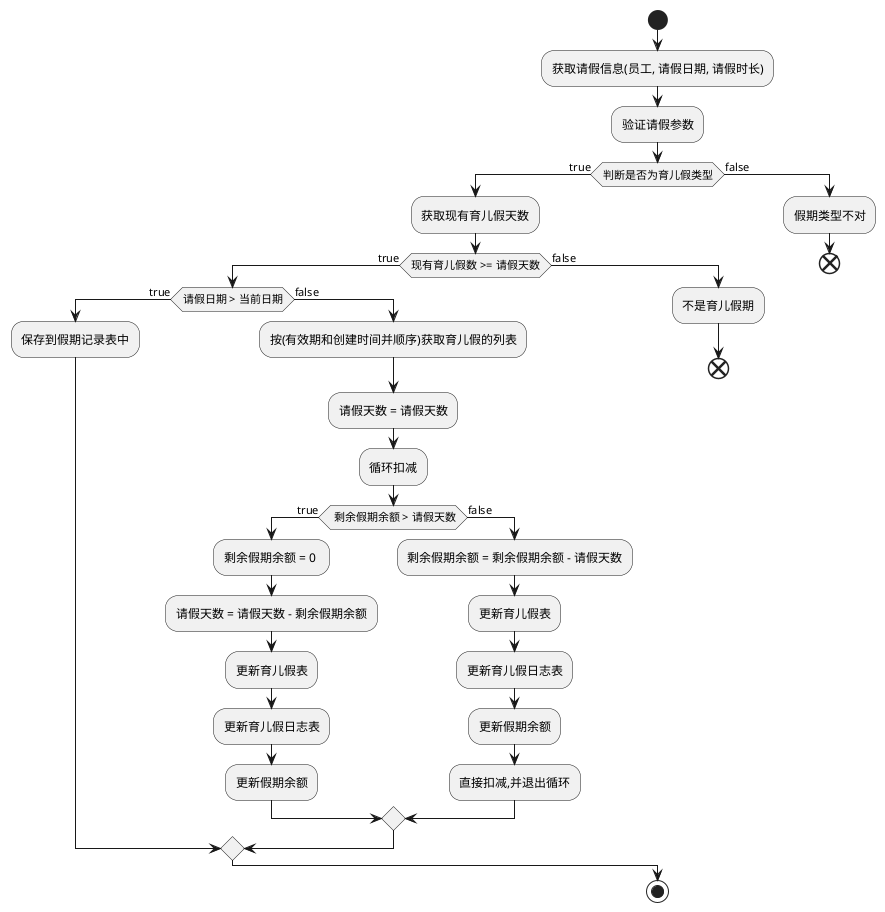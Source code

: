 @startuml
start
:获取请假信息(员工, 请假日期, 请假时长);
:验证请假参数;
if (判断是否为育儿假类型) then (true)
:获取现有育儿假天数;
if (现有育儿假数 >= 请假天数) then (true)
if (请假日期 > 当前日期) then (true)
:保存到假期记录表中;
else (false)
:按(有效期和创建时间并顺序)获取育儿假的列表;
:请假天数 = 请假天数;
:循环扣减;
if ( 剩余假期余额 > 请假天数) then (true)
:剩余假期余额 = 0 ;
:请假天数 = 请假天数 - 剩余假期余额;
:更新育儿假表;
:更新育儿假日志表;
:更新假期余额;
else (false)
:剩余假期余额 = 剩余假期余额 - 请假天数;
:更新育儿假表;
:更新育儿假日志表;
:更新假期余额;
:直接扣减,并退出循环;
endif
endif
else (false)
:不是育儿假期;
end
endif
else (false)
:假期类型不对;
end
endif
stop
@enduml